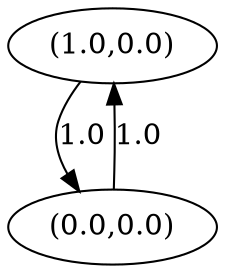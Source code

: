 digraph genegraph {
node0[pos="0.3333333333333333,0.0", label="(1.0,0.0)", pin=true]
node1[pos="0.0,0.0", label="(0.0,0.0)", pin=true]
node1 -> node0[label="1.0"]
node0 -> node1[label="1.0"]
}